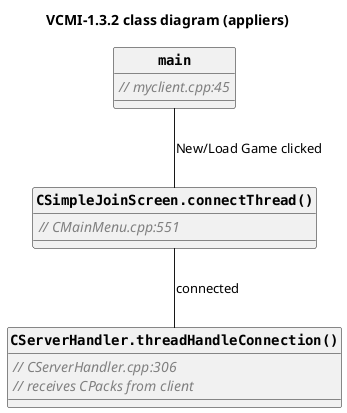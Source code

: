 @startuml "vcmi-1.32-threads-client"

skinparam defaultTextAlignment center

!procedure $desc($txt)
<font:Arial><color:Gray><i>// $txt</i></color></font>
!endprocedure

title "VCMI-1.3.2 class diagram (appliers)"

'''' Declarations to stylize the diagram ''''
hide circle
set namespaceSeparator none

skinparam ClassFontStyle bold
skinparam ClassFontName monospaced
skinparam ClassAttributeFontName monospaced
skinparam ClassAttributeIconSize 0
skinparam DefaultTextAlignment left


'''' Attributes and methods '''


class main {
    $desc("myclient.cpp:45")
}

main -- "CSimpleJoinScreen.connectThread()" : "New/Load Game clicked"

class "CSimpleJoinScreen.connectThread()" {
    $desc("CMainMenu.cpp:551")
}

"CSimpleJoinScreen.connectThread()" -- "CServerHandler.threadHandleConnection()" : "connected"

class "CServerHandler.threadHandleConnection()" {
    $desc("CServerHandler.cpp:306")
    $desc("receives CPacks from client")
}

@enduml
